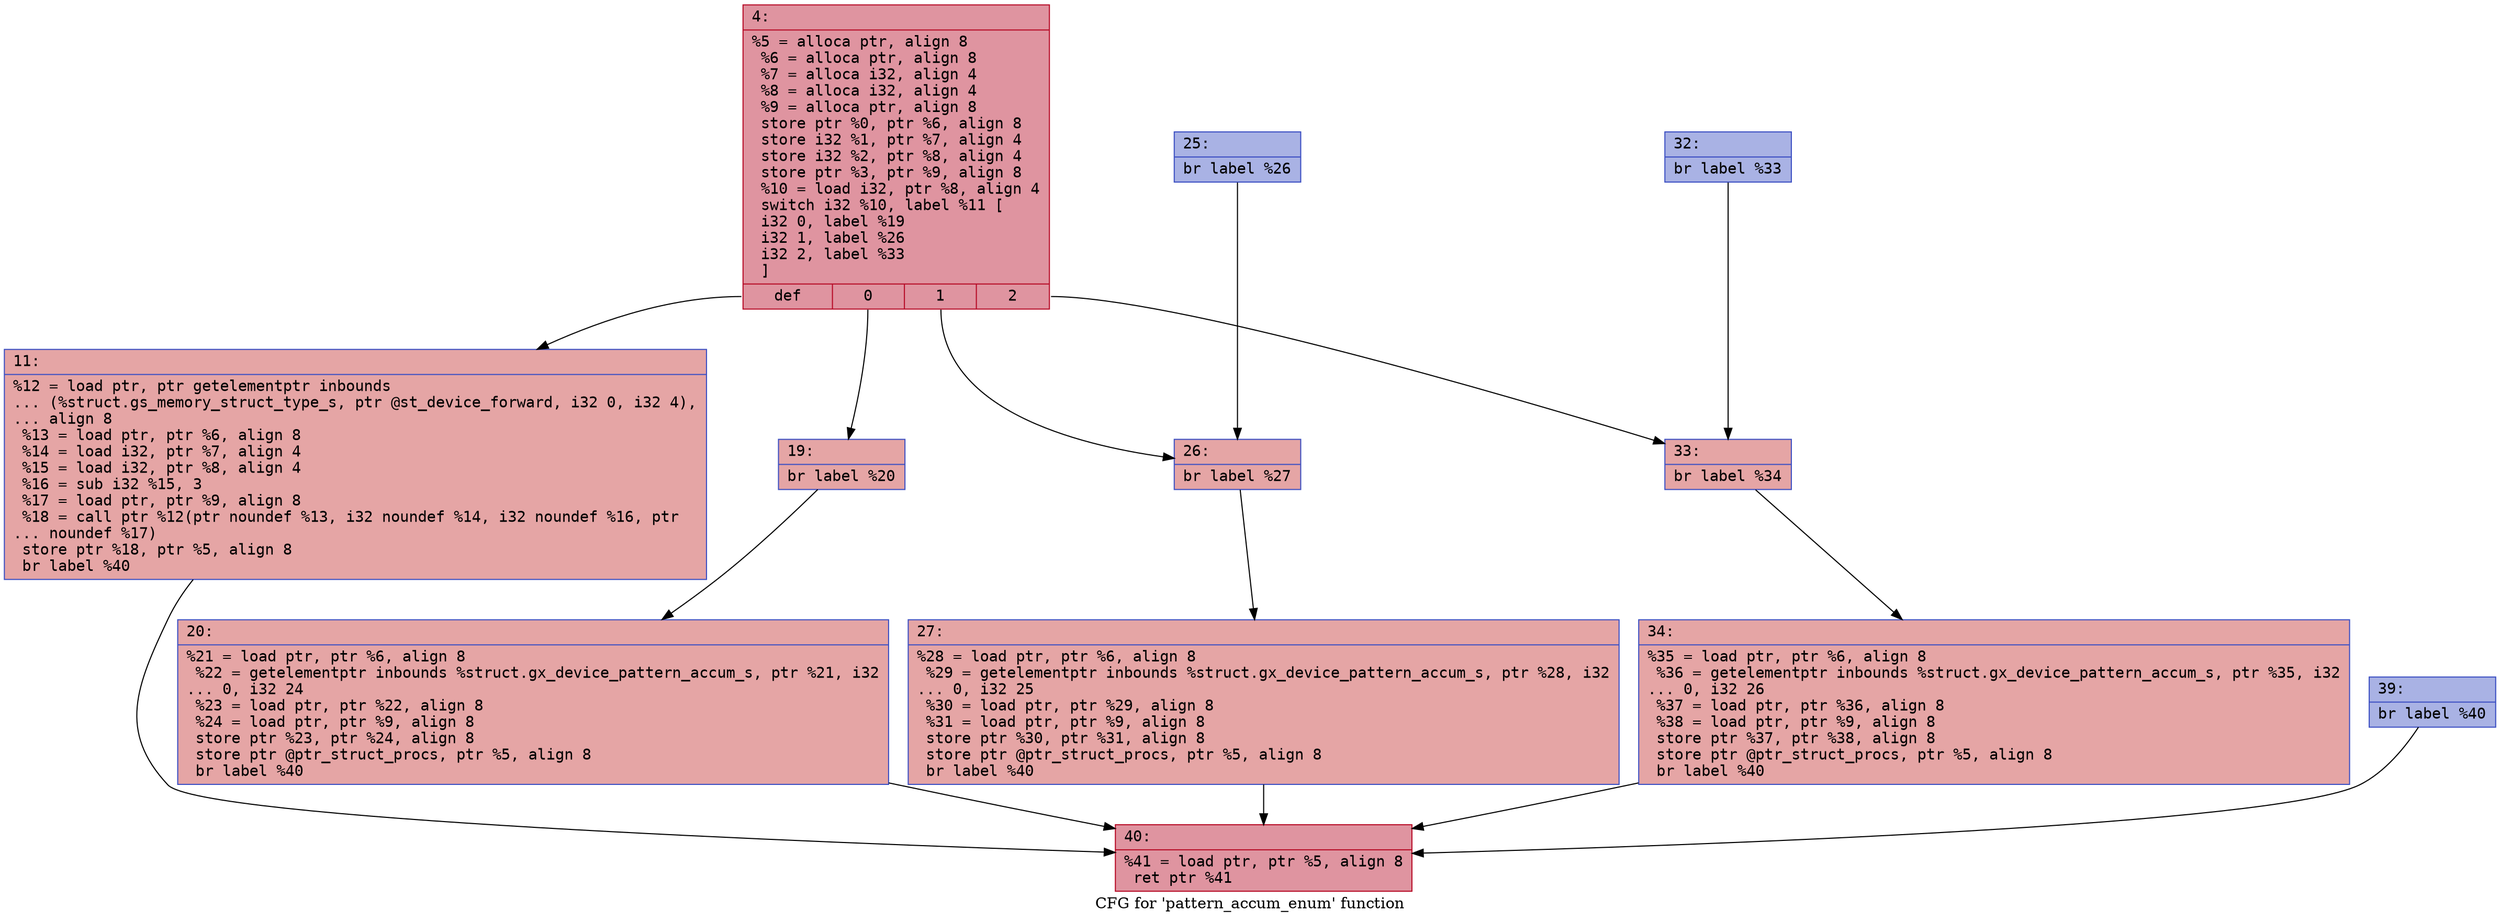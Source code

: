 digraph "CFG for 'pattern_accum_enum' function" {
	label="CFG for 'pattern_accum_enum' function";

	Node0x600002d206e0 [shape=record,color="#b70d28ff", style=filled, fillcolor="#b70d2870" fontname="Courier",label="{4:\l|  %5 = alloca ptr, align 8\l  %6 = alloca ptr, align 8\l  %7 = alloca i32, align 4\l  %8 = alloca i32, align 4\l  %9 = alloca ptr, align 8\l  store ptr %0, ptr %6, align 8\l  store i32 %1, ptr %7, align 4\l  store i32 %2, ptr %8, align 4\l  store ptr %3, ptr %9, align 8\l  %10 = load i32, ptr %8, align 4\l  switch i32 %10, label %11 [\l    i32 0, label %19\l    i32 1, label %26\l    i32 2, label %33\l  ]\l|{<s0>def|<s1>0|<s2>1|<s3>2}}"];
	Node0x600002d206e0:s0 -> Node0x600002d20730[tooltip="4 -> 11\nProbability 25.00%" ];
	Node0x600002d206e0:s1 -> Node0x600002d20780[tooltip="4 -> 19\nProbability 25.00%" ];
	Node0x600002d206e0:s2 -> Node0x600002d20870[tooltip="4 -> 26\nProbability 25.00%" ];
	Node0x600002d206e0:s3 -> Node0x600002d20960[tooltip="4 -> 33\nProbability 25.00%" ];
	Node0x600002d20730 [shape=record,color="#3d50c3ff", style=filled, fillcolor="#c5333470" fontname="Courier",label="{11:\l|  %12 = load ptr, ptr getelementptr inbounds\l... (%struct.gs_memory_struct_type_s, ptr @st_device_forward, i32 0, i32 4),\l... align 8\l  %13 = load ptr, ptr %6, align 8\l  %14 = load i32, ptr %7, align 4\l  %15 = load i32, ptr %8, align 4\l  %16 = sub i32 %15, 3\l  %17 = load ptr, ptr %9, align 8\l  %18 = call ptr %12(ptr noundef %13, i32 noundef %14, i32 noundef %16, ptr\l... noundef %17)\l  store ptr %18, ptr %5, align 8\l  br label %40\l}"];
	Node0x600002d20730 -> Node0x600002d20a50[tooltip="11 -> 40\nProbability 100.00%" ];
	Node0x600002d20780 [shape=record,color="#3d50c3ff", style=filled, fillcolor="#c5333470" fontname="Courier",label="{19:\l|  br label %20\l}"];
	Node0x600002d20780 -> Node0x600002d207d0[tooltip="19 -> 20\nProbability 100.00%" ];
	Node0x600002d207d0 [shape=record,color="#3d50c3ff", style=filled, fillcolor="#c5333470" fontname="Courier",label="{20:\l|  %21 = load ptr, ptr %6, align 8\l  %22 = getelementptr inbounds %struct.gx_device_pattern_accum_s, ptr %21, i32\l... 0, i32 24\l  %23 = load ptr, ptr %22, align 8\l  %24 = load ptr, ptr %9, align 8\l  store ptr %23, ptr %24, align 8\l  store ptr @ptr_struct_procs, ptr %5, align 8\l  br label %40\l}"];
	Node0x600002d207d0 -> Node0x600002d20a50[tooltip="20 -> 40\nProbability 100.00%" ];
	Node0x600002d20820 [shape=record,color="#3d50c3ff", style=filled, fillcolor="#3d50c370" fontname="Courier",label="{25:\l|  br label %26\l}"];
	Node0x600002d20820 -> Node0x600002d20870[tooltip="25 -> 26\nProbability 100.00%" ];
	Node0x600002d20870 [shape=record,color="#3d50c3ff", style=filled, fillcolor="#c5333470" fontname="Courier",label="{26:\l|  br label %27\l}"];
	Node0x600002d20870 -> Node0x600002d208c0[tooltip="26 -> 27\nProbability 100.00%" ];
	Node0x600002d208c0 [shape=record,color="#3d50c3ff", style=filled, fillcolor="#c5333470" fontname="Courier",label="{27:\l|  %28 = load ptr, ptr %6, align 8\l  %29 = getelementptr inbounds %struct.gx_device_pattern_accum_s, ptr %28, i32\l... 0, i32 25\l  %30 = load ptr, ptr %29, align 8\l  %31 = load ptr, ptr %9, align 8\l  store ptr %30, ptr %31, align 8\l  store ptr @ptr_struct_procs, ptr %5, align 8\l  br label %40\l}"];
	Node0x600002d208c0 -> Node0x600002d20a50[tooltip="27 -> 40\nProbability 100.00%" ];
	Node0x600002d20910 [shape=record,color="#3d50c3ff", style=filled, fillcolor="#3d50c370" fontname="Courier",label="{32:\l|  br label %33\l}"];
	Node0x600002d20910 -> Node0x600002d20960[tooltip="32 -> 33\nProbability 100.00%" ];
	Node0x600002d20960 [shape=record,color="#3d50c3ff", style=filled, fillcolor="#c5333470" fontname="Courier",label="{33:\l|  br label %34\l}"];
	Node0x600002d20960 -> Node0x600002d209b0[tooltip="33 -> 34\nProbability 100.00%" ];
	Node0x600002d209b0 [shape=record,color="#3d50c3ff", style=filled, fillcolor="#c5333470" fontname="Courier",label="{34:\l|  %35 = load ptr, ptr %6, align 8\l  %36 = getelementptr inbounds %struct.gx_device_pattern_accum_s, ptr %35, i32\l... 0, i32 26\l  %37 = load ptr, ptr %36, align 8\l  %38 = load ptr, ptr %9, align 8\l  store ptr %37, ptr %38, align 8\l  store ptr @ptr_struct_procs, ptr %5, align 8\l  br label %40\l}"];
	Node0x600002d209b0 -> Node0x600002d20a50[tooltip="34 -> 40\nProbability 100.00%" ];
	Node0x600002d20a00 [shape=record,color="#3d50c3ff", style=filled, fillcolor="#3d50c370" fontname="Courier",label="{39:\l|  br label %40\l}"];
	Node0x600002d20a00 -> Node0x600002d20a50[tooltip="39 -> 40\nProbability 100.00%" ];
	Node0x600002d20a50 [shape=record,color="#b70d28ff", style=filled, fillcolor="#b70d2870" fontname="Courier",label="{40:\l|  %41 = load ptr, ptr %5, align 8\l  ret ptr %41\l}"];
}
